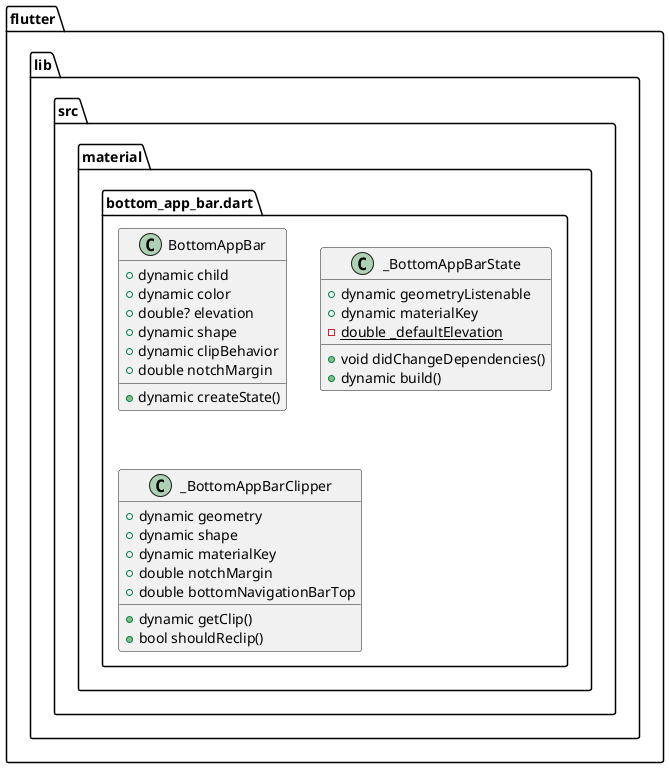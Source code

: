 @startuml
set namespaceSeparator ::

class "flutter::lib::src::material::bottom_app_bar.dart::BottomAppBar" {
  +dynamic child
  +dynamic color
  +double? elevation
  +dynamic shape
  +dynamic clipBehavior
  +double notchMargin
  +dynamic createState()
}

class "flutter::lib::src::material::bottom_app_bar.dart::_BottomAppBarState" {
  +dynamic geometryListenable
  +dynamic materialKey
  {static} -double _defaultElevation
  +void didChangeDependencies()
  +dynamic build()
}

class "flutter::lib::src::material::bottom_app_bar.dart::_BottomAppBarClipper" {
  +dynamic geometry
  +dynamic shape
  +dynamic materialKey
  +double notchMargin
  +double bottomNavigationBarTop
  +dynamic getClip()
  +bool shouldReclip()
}


@enduml